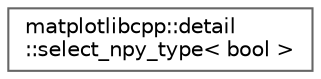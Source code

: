 digraph "Graphical Class Hierarchy"
{
 // LATEX_PDF_SIZE
  bgcolor="transparent";
  edge [fontname=Helvetica,fontsize=10,labelfontname=Helvetica,labelfontsize=10];
  node [fontname=Helvetica,fontsize=10,shape=box,height=0.2,width=0.4];
  rankdir="LR";
  Node0 [id="Node000000",label="matplotlibcpp::detail\l::select_npy_type\< bool \>",height=0.2,width=0.4,color="grey40", fillcolor="white", style="filled",URL="$structmatplotlibcpp_1_1detail_1_1select__npy__type_3_01bool_01_4.html",tooltip=" "];
}
